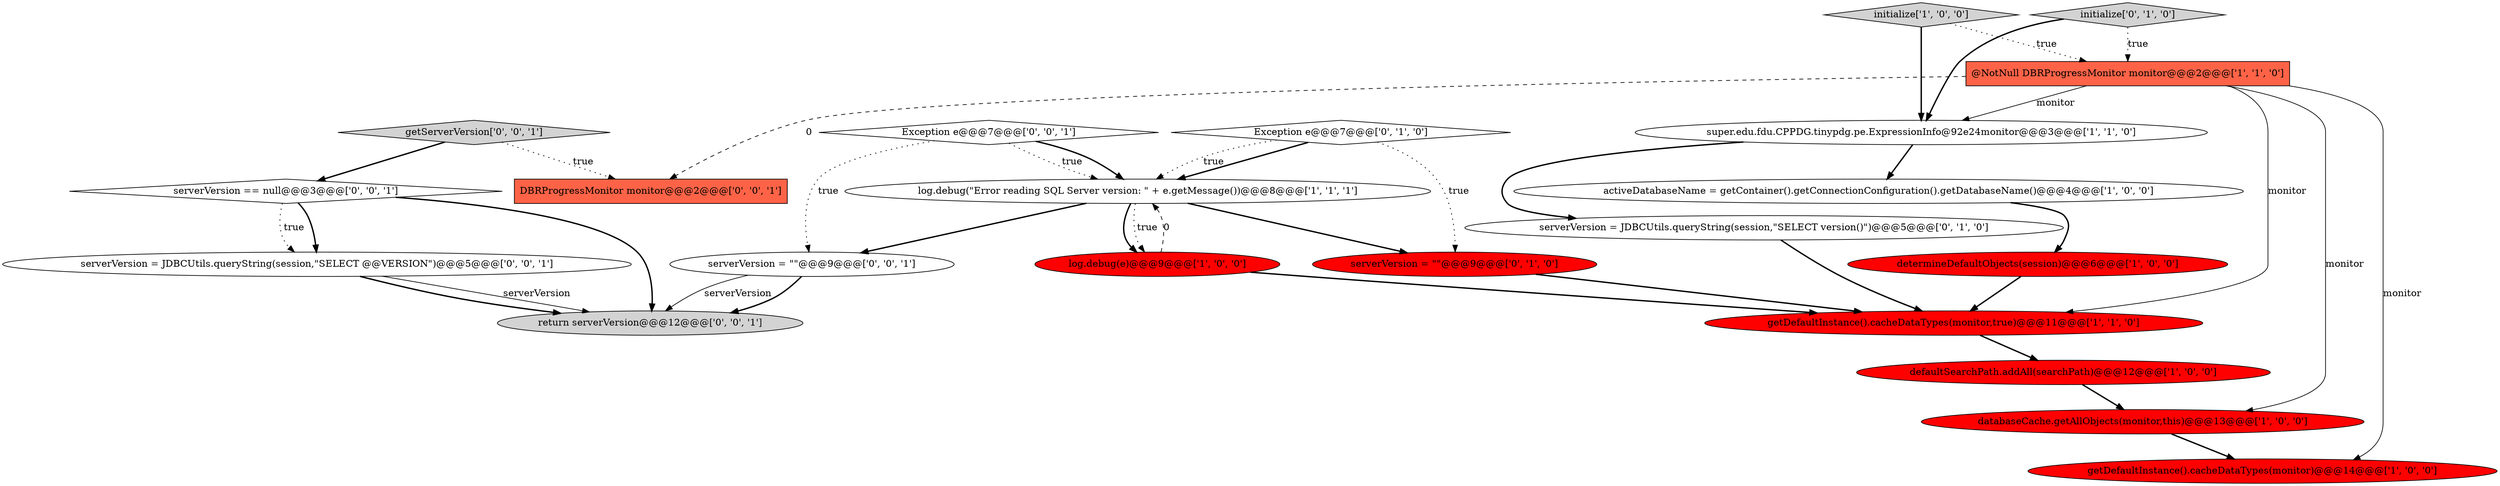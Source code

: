 digraph {
18 [style = filled, label = "DBRProgressMonitor monitor@@@2@@@['0', '0', '1']", fillcolor = tomato, shape = box image = "AAA0AAABBB3BBB"];
15 [style = filled, label = "getServerVersion['0', '0', '1']", fillcolor = lightgray, shape = diamond image = "AAA0AAABBB3BBB"];
2 [style = filled, label = "log.debug(\"Error reading SQL Server version: \" + e.getMessage())@@@8@@@['1', '1', '1']", fillcolor = white, shape = ellipse image = "AAA0AAABBB1BBB"];
1 [style = filled, label = "activeDatabaseName = getContainer().getConnectionConfiguration().getDatabaseName()@@@4@@@['1', '0', '0']", fillcolor = white, shape = ellipse image = "AAA0AAABBB1BBB"];
0 [style = filled, label = "databaseCache.getAllObjects(monitor,this)@@@13@@@['1', '0', '0']", fillcolor = red, shape = ellipse image = "AAA1AAABBB1BBB"];
7 [style = filled, label = "getDefaultInstance().cacheDataTypes(monitor,true)@@@11@@@['1', '1', '0']", fillcolor = red, shape = ellipse image = "AAA1AAABBB1BBB"];
20 [style = filled, label = "return serverVersion@@@12@@@['0', '0', '1']", fillcolor = lightgray, shape = ellipse image = "AAA0AAABBB3BBB"];
13 [style = filled, label = "serverVersion = \"\"@@@9@@@['0', '1', '0']", fillcolor = red, shape = ellipse image = "AAA1AAABBB2BBB"];
9 [style = filled, label = "log.debug(e)@@@9@@@['1', '0', '0']", fillcolor = red, shape = ellipse image = "AAA1AAABBB1BBB"];
3 [style = filled, label = "@NotNull DBRProgressMonitor monitor@@@2@@@['1', '1', '0']", fillcolor = tomato, shape = box image = "AAA0AAABBB1BBB"];
10 [style = filled, label = "initialize['1', '0', '0']", fillcolor = lightgray, shape = diamond image = "AAA0AAABBB1BBB"];
21 [style = filled, label = "serverVersion = \"\"@@@9@@@['0', '0', '1']", fillcolor = white, shape = ellipse image = "AAA0AAABBB3BBB"];
14 [style = filled, label = "initialize['0', '1', '0']", fillcolor = lightgray, shape = diamond image = "AAA0AAABBB2BBB"];
5 [style = filled, label = "defaultSearchPath.addAll(searchPath)@@@12@@@['1', '0', '0']", fillcolor = red, shape = ellipse image = "AAA1AAABBB1BBB"];
11 [style = filled, label = "Exception e@@@7@@@['0', '1', '0']", fillcolor = white, shape = diamond image = "AAA0AAABBB2BBB"];
8 [style = filled, label = "determineDefaultObjects(session)@@@6@@@['1', '0', '0']", fillcolor = red, shape = ellipse image = "AAA1AAABBB1BBB"];
4 [style = filled, label = "super.edu.fdu.CPPDG.tinypdg.pe.ExpressionInfo@92e24monitor@@@3@@@['1', '1', '0']", fillcolor = white, shape = ellipse image = "AAA0AAABBB1BBB"];
12 [style = filled, label = "serverVersion = JDBCUtils.queryString(session,\"SELECT version()\")@@@5@@@['0', '1', '0']", fillcolor = white, shape = ellipse image = "AAA0AAABBB2BBB"];
19 [style = filled, label = "serverVersion == null@@@3@@@['0', '0', '1']", fillcolor = white, shape = diamond image = "AAA0AAABBB3BBB"];
17 [style = filled, label = "Exception e@@@7@@@['0', '0', '1']", fillcolor = white, shape = diamond image = "AAA0AAABBB3BBB"];
6 [style = filled, label = "getDefaultInstance().cacheDataTypes(monitor)@@@14@@@['1', '0', '0']", fillcolor = red, shape = ellipse image = "AAA1AAABBB1BBB"];
16 [style = filled, label = "serverVersion = JDBCUtils.queryString(session,\"SELECT @@VERSION\")@@@5@@@['0', '0', '1']", fillcolor = white, shape = ellipse image = "AAA0AAABBB3BBB"];
1->8 [style = bold, label=""];
0->6 [style = bold, label=""];
3->0 [style = solid, label="monitor"];
19->20 [style = bold, label=""];
3->18 [style = dashed, label="0"];
15->18 [style = dotted, label="true"];
10->3 [style = dotted, label="true"];
16->20 [style = solid, label="serverVersion"];
2->9 [style = bold, label=""];
11->13 [style = dotted, label="true"];
9->7 [style = bold, label=""];
15->19 [style = bold, label=""];
3->6 [style = solid, label="monitor"];
11->2 [style = bold, label=""];
12->7 [style = bold, label=""];
8->7 [style = bold, label=""];
9->2 [style = dashed, label="0"];
19->16 [style = bold, label=""];
2->13 [style = bold, label=""];
21->20 [style = solid, label="serverVersion"];
7->5 [style = bold, label=""];
11->2 [style = dotted, label="true"];
21->20 [style = bold, label=""];
2->9 [style = dotted, label="true"];
17->2 [style = bold, label=""];
5->0 [style = bold, label=""];
2->21 [style = bold, label=""];
13->7 [style = bold, label=""];
19->16 [style = dotted, label="true"];
3->7 [style = solid, label="monitor"];
10->4 [style = bold, label=""];
14->3 [style = dotted, label="true"];
4->12 [style = bold, label=""];
3->4 [style = solid, label="monitor"];
4->1 [style = bold, label=""];
17->2 [style = dotted, label="true"];
17->21 [style = dotted, label="true"];
16->20 [style = bold, label=""];
14->4 [style = bold, label=""];
}
